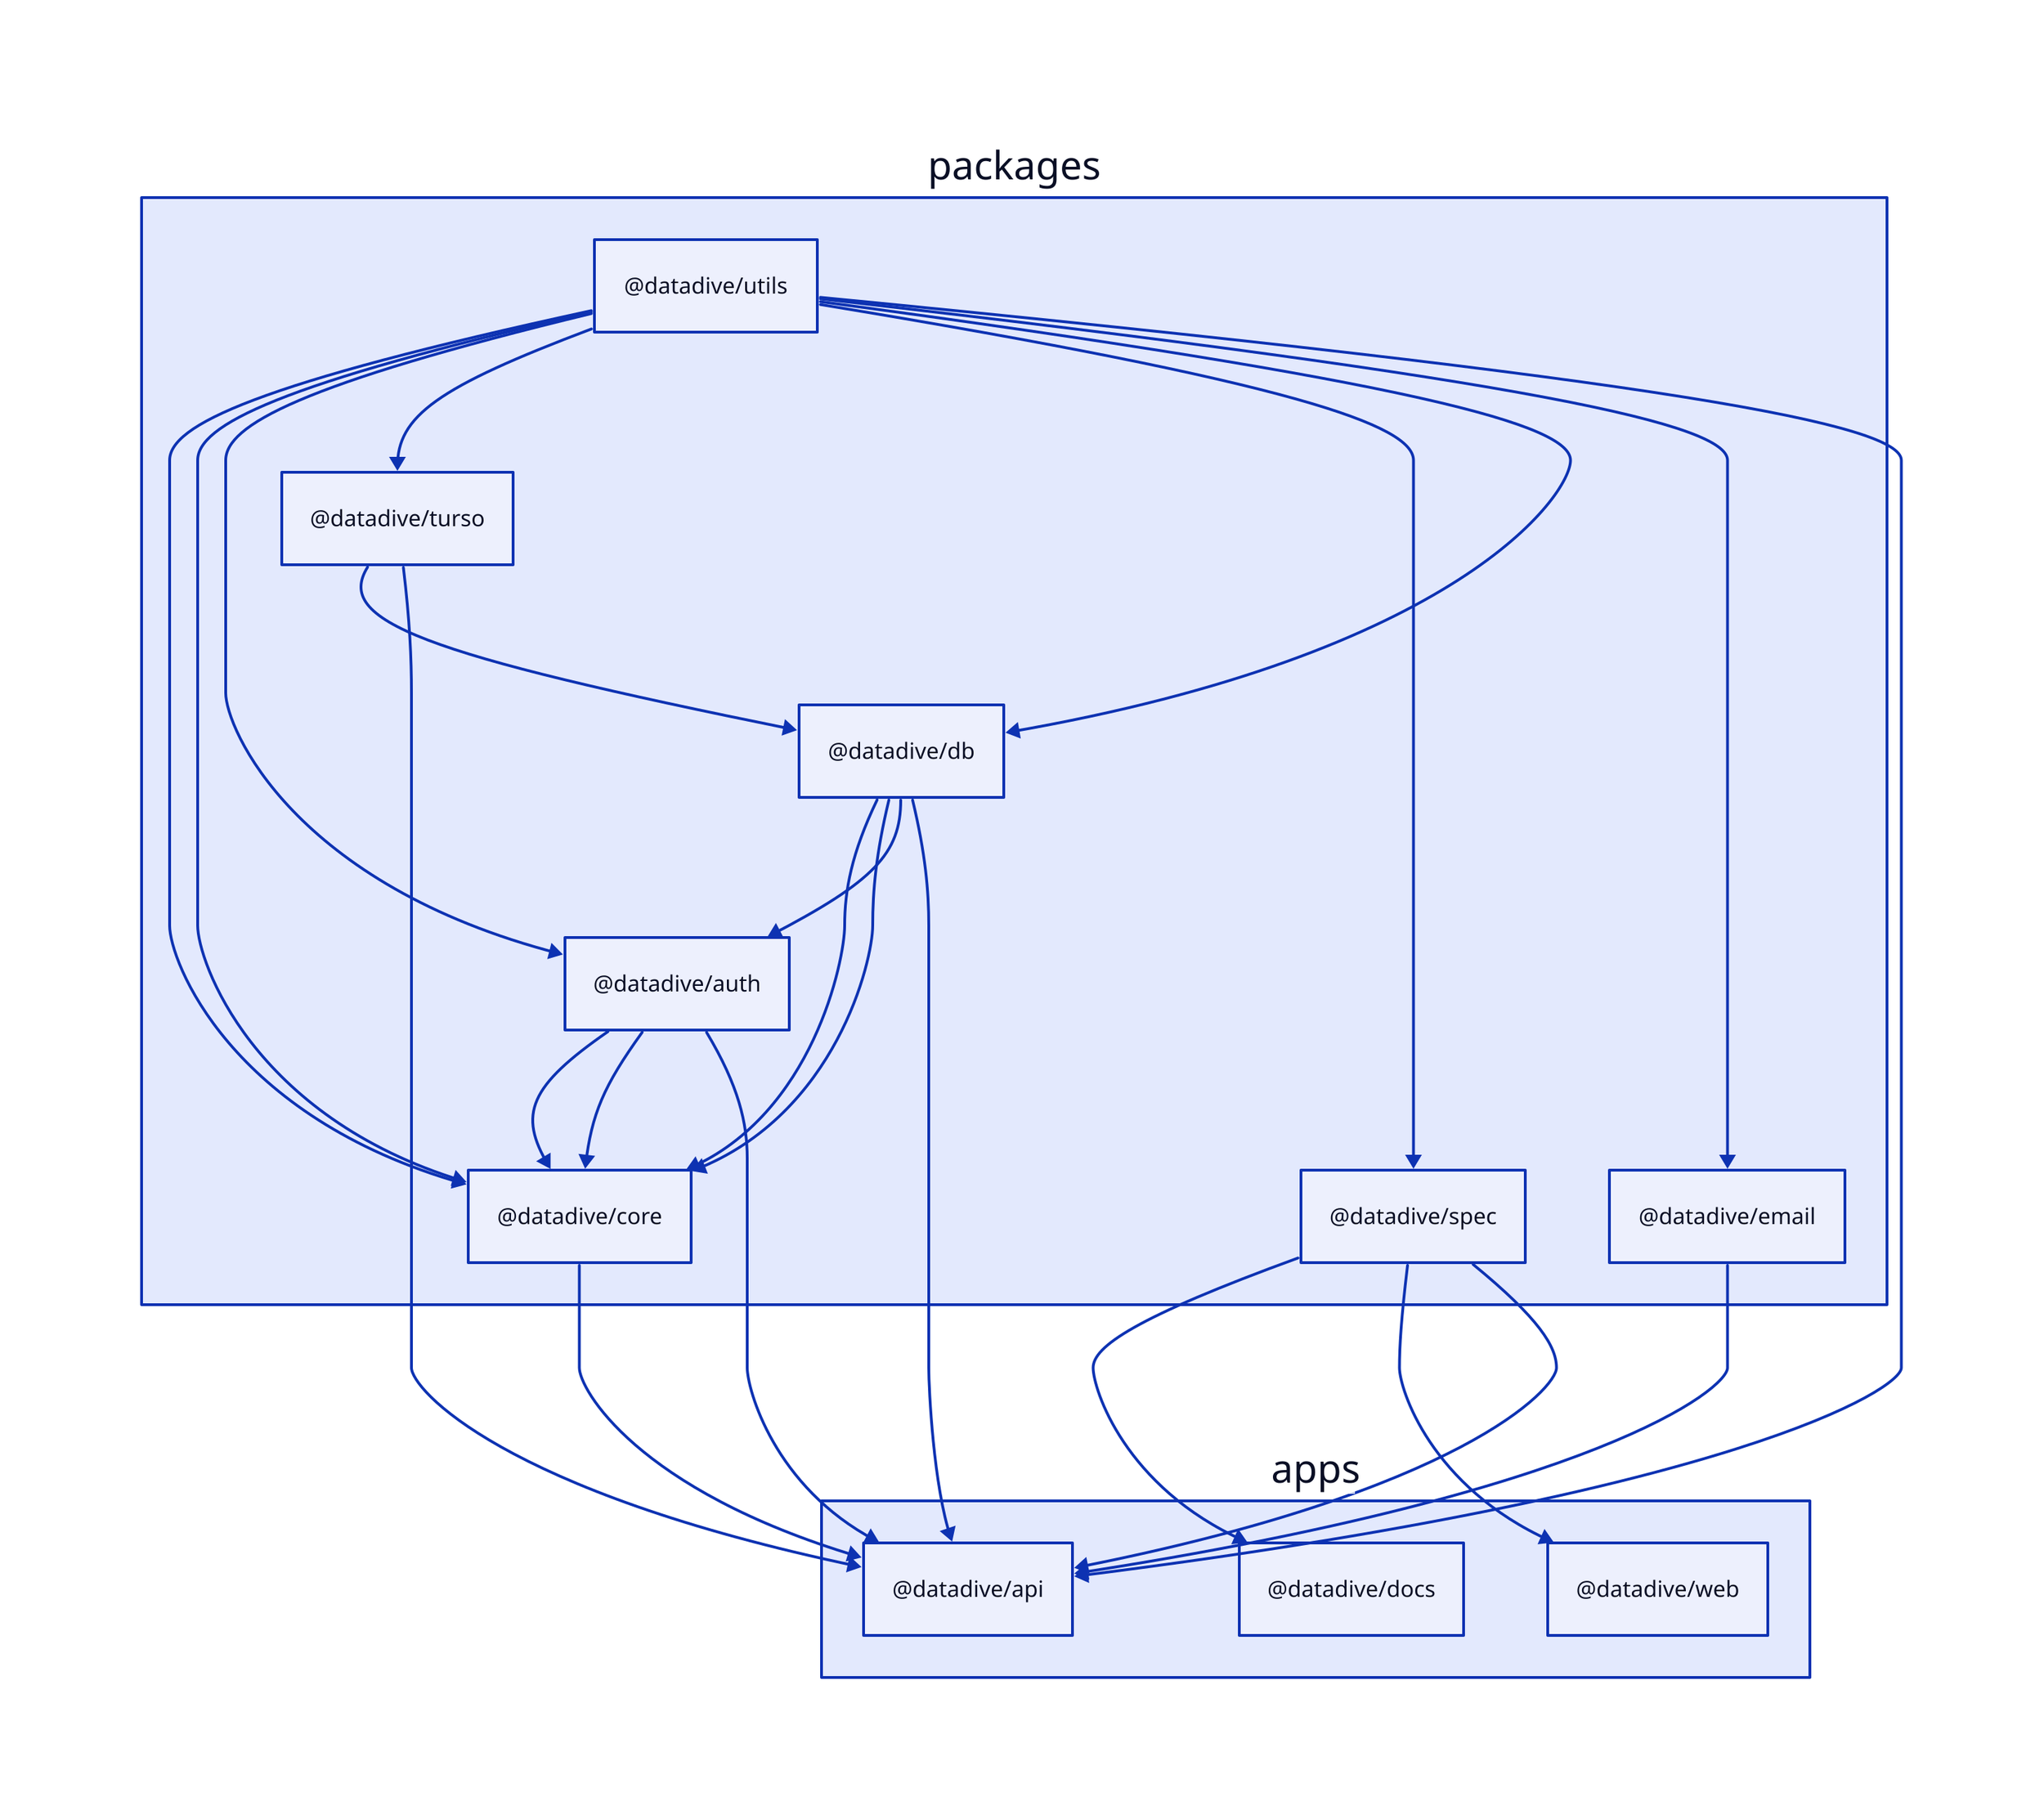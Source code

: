 packages: {
  "@datadive/core"
  "@datadive/auth" -> "@datadive/core"
  "@datadive/db" -> "@datadive/core"
  "@datadive/utils" -> "@datadive/core"

  "@datadive/core"
  "@datadive/auth" -> "@datadive/core"
  "@datadive/db" -> "@datadive/core"
  "@datadive/utils" -> "@datadive/core"

  "@datadive/auth"
  "@datadive/db" -> "@datadive/auth"
  "@datadive/utils" -> "@datadive/auth"

  "@datadive/turso"
  "@datadive/utils" -> "@datadive/turso"

  "@datadive/spec"
  "@datadive/utils" -> "@datadive/spec"

  "@datadive/utils"

  "@datadive/db"
  "@datadive/turso" -> "@datadive/db"
  "@datadive/utils" -> "@datadive/db"

  "@datadive/email"
  "@datadive/utils" -> "@datadive/email"
}

apps: {
  "@datadive/docs"

  "@datadive/api"

  "@datadive/web"
}

packages."@datadive/spec" -> apps."@datadive/docs"

packages."@datadive/spec" -> apps."@datadive/web"

packages."@datadive/auth" -> apps."@datadive/api"
packages."@datadive/core" -> apps."@datadive/api"
packages."@datadive/db" -> apps."@datadive/api"
packages."@datadive/spec" -> apps."@datadive/api"
packages."@datadive/turso" -> apps."@datadive/api"
packages."@datadive/utils" -> apps."@datadive/api"
packages."@datadive/email" -> apps."@datadive/api"
